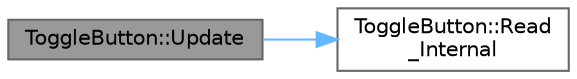digraph "ToggleButton::Update"
{
 // LATEX_PDF_SIZE
  bgcolor="transparent";
  edge [fontname=Helvetica,fontsize=10,labelfontname=Helvetica,labelfontsize=10];
  node [fontname=Helvetica,fontsize=10,shape=box,height=0.2,width=0.4];
  rankdir="LR";
  Node1 [id="Node000001",label="ToggleButton::Update",height=0.2,width=0.4,color="gray40", fillcolor="grey60", style="filled", fontcolor="black",tooltip=" "];
  Node1 -> Node2 [id="edge1_Node000001_Node000002",color="steelblue1",style="solid",tooltip=" "];
  Node2 [id="Node000002",label="ToggleButton::Read\l_Internal",height=0.2,width=0.4,color="grey40", fillcolor="white", style="filled",URL="$d8/ddd/class_toggle_button_abf5257238197a7ce4ae9e4988729f834.html#abf5257238197a7ce4ae9e4988729f834",tooltip=" "];
}
